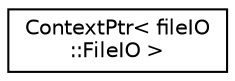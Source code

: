 digraph "Graphical Class Hierarchy"
{
 // LATEX_PDF_SIZE
  edge [fontname="Helvetica",fontsize="10",labelfontname="Helvetica",labelfontsize="10"];
  node [fontname="Helvetica",fontsize="10",shape=record];
  rankdir="LR";
  Node0 [label="ContextPtr\< fileIO\l::FileIO \>",height=0.2,width=0.4,color="black", fillcolor="white", style="filled",URL="$classContextPtr.html",tooltip=" "];
}
